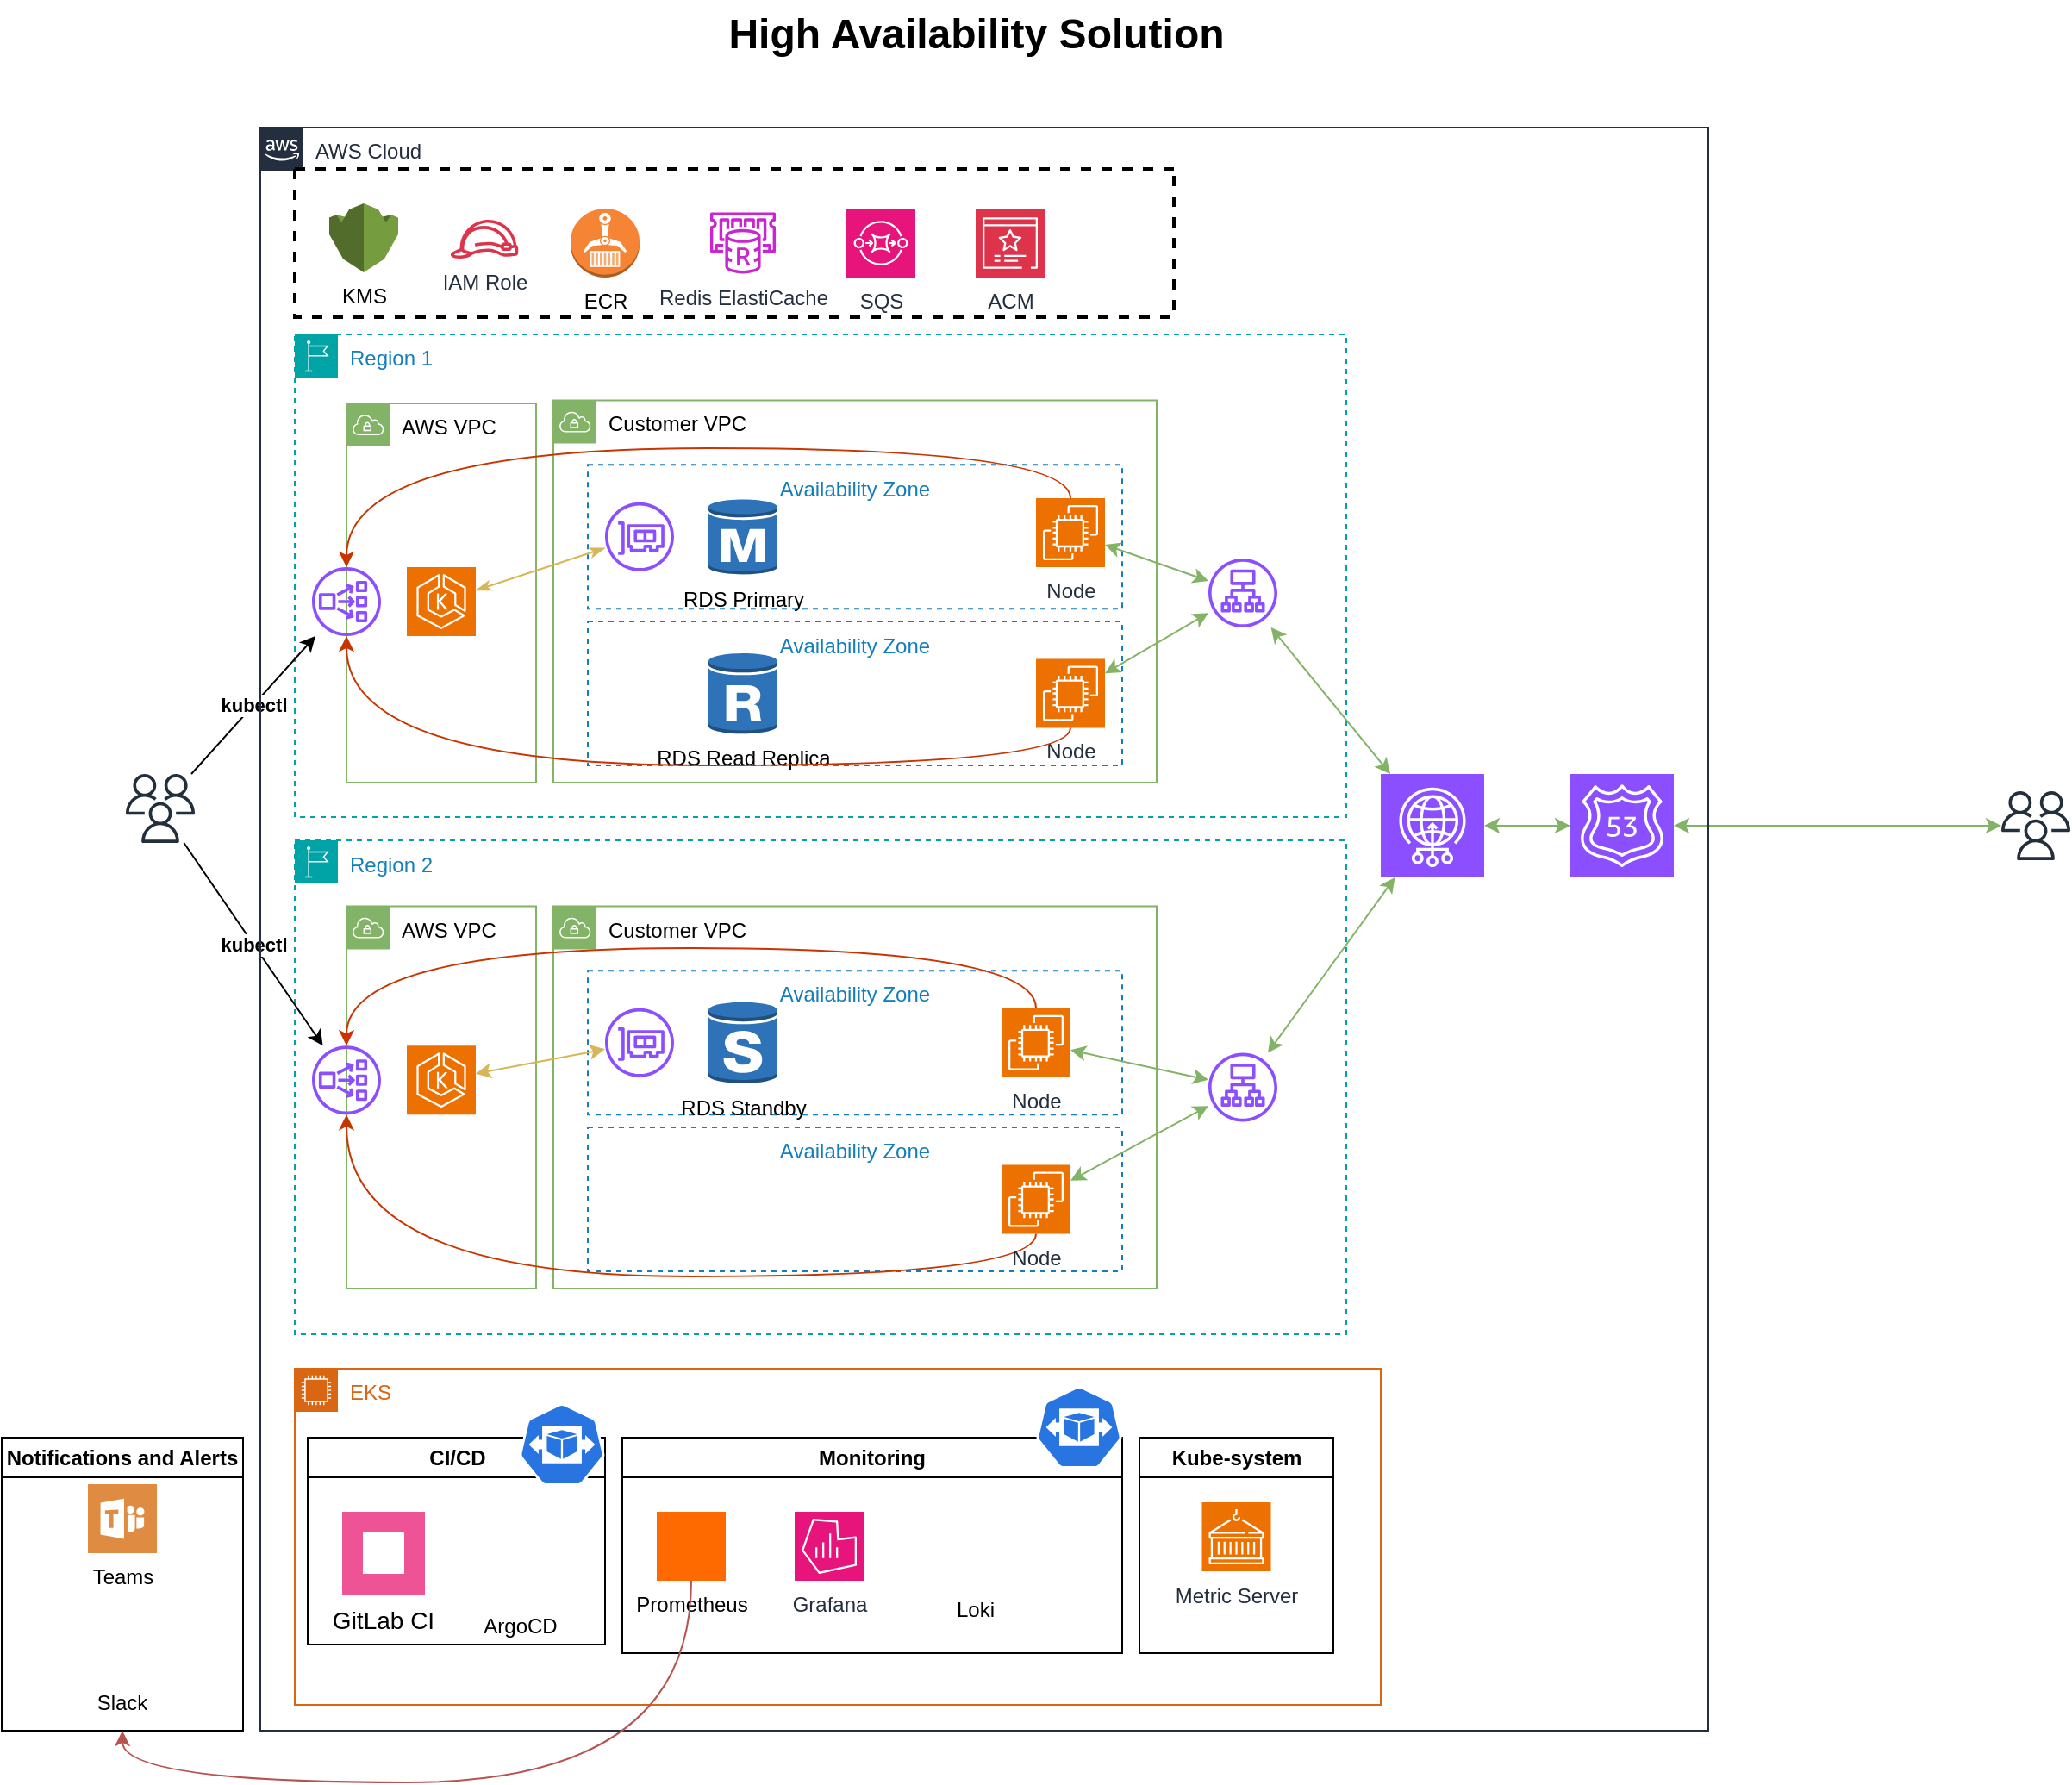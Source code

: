 <mxfile version="26.0.9">
  <diagram id="Ht1M8jgEwFfnCIfOTk4-" name="Page-1">
    <mxGraphModel dx="472" dy="820" grid="1" gridSize="10" guides="1" tooltips="1" connect="1" arrows="1" fold="1" page="1" pageScale="1" pageWidth="1169" pageHeight="827" math="0" shadow="0">
      <root>
        <mxCell id="0" />
        <mxCell id="1" parent="0" />
        <mxCell id="UEzPUAAOIrF-is8g5C7q-88" value="" style="edgeStyle=orthogonalEdgeStyle;rounded=0;orthogonalLoop=1;jettySize=auto;html=1;endArrow=open;endFill=0;strokeWidth=2;" parent="1" edge="1">
          <mxGeometry relative="1" as="geometry">
            <mxPoint x="168" y="179" as="sourcePoint" />
          </mxGeometry>
        </mxCell>
        <mxCell id="UEzPUAAOIrF-is8g5C7q-89" value="" style="edgeStyle=orthogonalEdgeStyle;rounded=0;orthogonalLoop=1;jettySize=auto;html=1;endArrow=open;endFill=0;strokeWidth=2;" parent="1" edge="1">
          <mxGeometry relative="1" as="geometry">
            <Array as="points">
              <mxPoint x="248" y="350" />
            </Array>
            <mxPoint x="247.526" y="218" as="sourcePoint" />
          </mxGeometry>
        </mxCell>
        <mxCell id="UEzPUAAOIrF-is8g5C7q-104" style="edgeStyle=orthogonalEdgeStyle;rounded=0;orthogonalLoop=1;jettySize=auto;html=1;endArrow=open;endFill=0;strokeWidth=2;" parent="1" edge="1">
          <mxGeometry relative="1" as="geometry">
            <mxPoint x="1057.5" y="218" as="sourcePoint" />
          </mxGeometry>
        </mxCell>
        <mxCell id="UEzPUAAOIrF-is8g5C7q-90" value="" style="edgeStyle=orthogonalEdgeStyle;rounded=0;orthogonalLoop=1;jettySize=auto;html=1;endArrow=open;endFill=0;strokeWidth=2;" parent="1" edge="1">
          <mxGeometry relative="1" as="geometry">
            <mxPoint x="480" y="349.053" as="targetPoint" />
          </mxGeometry>
        </mxCell>
        <mxCell id="UEzPUAAOIrF-is8g5C7q-91" value="" style="edgeStyle=orthogonalEdgeStyle;rounded=0;orthogonalLoop=1;jettySize=auto;html=1;endArrow=open;endFill=0;strokeWidth=2;" parent="1" edge="1">
          <mxGeometry relative="1" as="geometry">
            <mxPoint x="600" y="349" as="targetPoint" />
          </mxGeometry>
        </mxCell>
        <mxCell id="UEzPUAAOIrF-is8g5C7q-92" value="" style="edgeStyle=orthogonalEdgeStyle;rounded=0;orthogonalLoop=1;jettySize=auto;html=1;endArrow=open;endFill=0;strokeWidth=2;" parent="1" edge="1">
          <mxGeometry relative="1" as="geometry">
            <mxPoint x="723" y="349" as="targetPoint" />
          </mxGeometry>
        </mxCell>
        <mxCell id="UEzPUAAOIrF-is8g5C7q-101" value="" style="edgeStyle=orthogonalEdgeStyle;rounded=0;orthogonalLoop=1;jettySize=auto;html=1;endArrow=open;endFill=0;strokeWidth=2;" parent="1" edge="1">
          <mxGeometry relative="1" as="geometry">
            <mxPoint x="1018.5" y="349" as="sourcePoint" />
          </mxGeometry>
        </mxCell>
        <mxCell id="_5oGrvyWEHOWmhBWFbZB-9" value="Region 1" style="points=[[0,0],[0.25,0],[0.5,0],[0.75,0],[1,0],[1,0.25],[1,0.5],[1,0.75],[1,1],[0.75,1],[0.5,1],[0.25,1],[0,1],[0,0.75],[0,0.5],[0,0.25]];outlineConnect=0;gradientColor=none;html=1;whiteSpace=wrap;fontSize=12;fontStyle=0;container=1;pointerEvents=0;collapsible=0;recursiveResize=0;shape=mxgraph.aws4.group;grIcon=mxgraph.aws4.group_region;strokeColor=#00A4A6;fillColor=none;verticalAlign=top;align=left;spacingLeft=30;fontColor=#147EBA;dashed=1;" parent="1" vertex="1">
          <mxGeometry x="190" y="534" width="610" height="280" as="geometry" />
        </mxCell>
        <mxCell id="_5oGrvyWEHOWmhBWFbZB-32" value="Availability Zone" style="fillColor=none;strokeColor=#147EBA;dashed=1;verticalAlign=top;fontStyle=0;fontColor=#147EBA;whiteSpace=wrap;html=1;" parent="_5oGrvyWEHOWmhBWFbZB-9" vertex="1">
          <mxGeometry x="170" y="166.5" width="310" height="83.5" as="geometry" />
        </mxCell>
        <mxCell id="_5oGrvyWEHOWmhBWFbZB-31" value="Availability Zone" style="fillColor=none;strokeColor=#147EBA;dashed=1;verticalAlign=top;fontStyle=0;fontColor=#147EBA;whiteSpace=wrap;html=1;" parent="_5oGrvyWEHOWmhBWFbZB-9" vertex="1">
          <mxGeometry x="170" y="75.62" width="310" height="83.5" as="geometry" />
        </mxCell>
        <mxCell id="_5oGrvyWEHOWmhBWFbZB-30" value="Customer VPC" style="sketch=0;outlineConnect=0;html=1;whiteSpace=wrap;fontSize=12;fontStyle=0;shape=mxgraph.aws4.group;grIcon=mxgraph.aws4.group_vpc;strokeColor=#82b366;fillColor=none;verticalAlign=top;align=left;spacingLeft=30;dashed=0;" parent="_5oGrvyWEHOWmhBWFbZB-9" vertex="1">
          <mxGeometry x="150" y="38.25" width="350" height="221.75" as="geometry" />
        </mxCell>
        <mxCell id="_5oGrvyWEHOWmhBWFbZB-12" value="AWS VPC" style="sketch=0;outlineConnect=0;html=1;whiteSpace=wrap;fontSize=12;fontStyle=0;shape=mxgraph.aws4.group;grIcon=mxgraph.aws4.group_vpc;strokeColor=#82b366;fillColor=none;verticalAlign=top;align=left;spacingLeft=30;dashed=0;" parent="_5oGrvyWEHOWmhBWFbZB-9" vertex="1">
          <mxGeometry x="30" y="40" width="110" height="220" as="geometry" />
        </mxCell>
        <mxCell id="_5oGrvyWEHOWmhBWFbZB-15" value="" style="sketch=0;points=[[0,0,0],[0.25,0,0],[0.5,0,0],[0.75,0,0],[1,0,0],[0,1,0],[0.25,1,0],[0.5,1,0],[0.75,1,0],[1,1,0],[0,0.25,0],[0,0.5,0],[0,0.75,0],[1,0.25,0],[1,0.5,0],[1,0.75,0]];outlineConnect=0;fontColor=#232F3E;fillColor=#ED7100;strokeColor=#ffffff;dashed=0;verticalLabelPosition=bottom;verticalAlign=top;align=center;html=1;fontSize=12;fontStyle=0;aspect=fixed;shape=mxgraph.aws4.resourceIcon;resIcon=mxgraph.aws4.eks;" parent="_5oGrvyWEHOWmhBWFbZB-9" vertex="1">
          <mxGeometry x="65" y="135" width="40" height="40" as="geometry" />
        </mxCell>
        <mxCell id="_5oGrvyWEHOWmhBWFbZB-18" value="" style="sketch=0;outlineConnect=0;fontColor=#232F3E;gradientColor=none;fillColor=#8C4FFF;strokeColor=none;dashed=0;verticalLabelPosition=bottom;verticalAlign=top;align=center;html=1;fontSize=12;fontStyle=0;aspect=fixed;pointerEvents=1;shape=mxgraph.aws4.network_load_balancer;" parent="_5oGrvyWEHOWmhBWFbZB-9" vertex="1">
          <mxGeometry x="10" y="135" width="40" height="40" as="geometry" />
        </mxCell>
        <mxCell id="_5oGrvyWEHOWmhBWFbZB-43" style="edgeStyle=orthogonalEdgeStyle;rounded=0;orthogonalLoop=1;jettySize=auto;html=1;curved=1;fillColor=#fa6800;strokeColor=#C73500;" parent="_5oGrvyWEHOWmhBWFbZB-9" source="_5oGrvyWEHOWmhBWFbZB-33" target="_5oGrvyWEHOWmhBWFbZB-18" edge="1">
          <mxGeometry relative="1" as="geometry">
            <Array as="points">
              <mxPoint x="450" y="66" />
              <mxPoint x="30" y="66" />
            </Array>
          </mxGeometry>
        </mxCell>
        <mxCell id="_5oGrvyWEHOWmhBWFbZB-33" value="Node" style="sketch=0;points=[[0,0,0],[0.25,0,0],[0.5,0,0],[0.75,0,0],[1,0,0],[0,1,0],[0.25,1,0],[0.5,1,0],[0.75,1,0],[1,1,0],[0,0.25,0],[0,0.5,0],[0,0.75,0],[1,0.25,0],[1,0.5,0],[1,0.75,0]];outlineConnect=0;fontColor=#232F3E;fillColor=#ED7100;strokeColor=#ffffff;dashed=0;verticalLabelPosition=bottom;verticalAlign=top;align=center;html=1;fontSize=12;fontStyle=0;aspect=fixed;shape=mxgraph.aws4.resourceIcon;resIcon=mxgraph.aws4.ec2;" parent="_5oGrvyWEHOWmhBWFbZB-9" vertex="1">
          <mxGeometry x="430" y="95" width="40" height="40" as="geometry" />
        </mxCell>
        <mxCell id="_5oGrvyWEHOWmhBWFbZB-38" style="rounded=0;orthogonalLoop=1;jettySize=auto;html=1;startArrow=classicThin;startFill=1;endArrow=classicThin;endFill=1;fillColor=#fff2cc;strokeColor=#d6b656;gradientColor=#ffd966;" parent="_5oGrvyWEHOWmhBWFbZB-9" source="_5oGrvyWEHOWmhBWFbZB-36" target="_5oGrvyWEHOWmhBWFbZB-15" edge="1">
          <mxGeometry relative="1" as="geometry" />
        </mxCell>
        <mxCell id="_5oGrvyWEHOWmhBWFbZB-36" value="" style="sketch=0;outlineConnect=0;fontColor=#232F3E;gradientColor=none;fillColor=#8C4FFF;strokeColor=none;dashed=0;verticalLabelPosition=bottom;verticalAlign=top;align=center;html=1;fontSize=12;fontStyle=0;aspect=fixed;pointerEvents=1;shape=mxgraph.aws4.elastic_network_interface;" parent="_5oGrvyWEHOWmhBWFbZB-9" vertex="1">
          <mxGeometry x="180" y="97.37" width="40" height="40" as="geometry" />
        </mxCell>
        <mxCell id="_5oGrvyWEHOWmhBWFbZB-56" style="rounded=0;orthogonalLoop=1;jettySize=auto;html=1;startArrow=classic;startFill=1;fillColor=#d5e8d4;strokeColor=#82b366;" parent="_5oGrvyWEHOWmhBWFbZB-9" source="_5oGrvyWEHOWmhBWFbZB-45" target="_5oGrvyWEHOWmhBWFbZB-33" edge="1">
          <mxGeometry relative="1" as="geometry" />
        </mxCell>
        <mxCell id="_5oGrvyWEHOWmhBWFbZB-45" value="" style="sketch=0;outlineConnect=0;fontColor=#232F3E;gradientColor=none;fillColor=#8C4FFF;strokeColor=none;dashed=0;verticalLabelPosition=bottom;verticalAlign=top;align=center;html=1;fontSize=12;fontStyle=0;aspect=fixed;pointerEvents=1;shape=mxgraph.aws4.application_load_balancer;" parent="_5oGrvyWEHOWmhBWFbZB-9" vertex="1">
          <mxGeometry x="530" y="130" width="40" height="40" as="geometry" />
        </mxCell>
        <mxCell id="_5oGrvyWEHOWmhBWFbZB-96" value="RDS Primary" style="outlineConnect=0;dashed=0;verticalLabelPosition=bottom;verticalAlign=top;align=center;html=1;shape=mxgraph.aws3.rds_db_instance;fillColor=#2E73B8;gradientColor=none;" parent="_5oGrvyWEHOWmhBWFbZB-9" vertex="1">
          <mxGeometry x="240" y="95" width="40" height="45" as="geometry" />
        </mxCell>
        <mxCell id="_5oGrvyWEHOWmhBWFbZB-97" value="RDS Read Replica" style="outlineConnect=0;dashed=0;verticalLabelPosition=bottom;verticalAlign=top;align=center;html=1;shape=mxgraph.aws3.rds_db_instance_read_replica;fillColor=#2E73B8;gradientColor=none;" parent="_5oGrvyWEHOWmhBWFbZB-9" vertex="1">
          <mxGeometry x="240" y="184.12" width="40" height="48.25" as="geometry" />
        </mxCell>
        <mxCell id="_5oGrvyWEHOWmhBWFbZB-10" value="Region 2" style="points=[[0,0],[0.25,0],[0.5,0],[0.75,0],[1,0],[1,0.25],[1,0.5],[1,0.75],[1,1],[0.75,1],[0.5,1],[0.25,1],[0,1],[0,0.75],[0,0.5],[0,0.25]];outlineConnect=0;gradientColor=none;html=1;whiteSpace=wrap;fontSize=12;fontStyle=0;container=1;pointerEvents=0;collapsible=0;recursiveResize=0;shape=mxgraph.aws4.group;grIcon=mxgraph.aws4.group_region;strokeColor=#00A4A6;fillColor=none;verticalAlign=top;align=left;spacingLeft=30;fontColor=#147EBA;dashed=1;" parent="1" vertex="1">
          <mxGeometry x="190" y="827.5" width="610" height="286.5" as="geometry" />
        </mxCell>
        <mxCell id="_5oGrvyWEHOWmhBWFbZB-20" value="Customer VPC" style="sketch=0;outlineConnect=0;html=1;whiteSpace=wrap;fontSize=12;fontStyle=0;shape=mxgraph.aws4.group;grIcon=mxgraph.aws4.group_vpc;strokeColor=#82b366;fillColor=none;verticalAlign=top;align=left;spacingLeft=30;dashed=0;" parent="_5oGrvyWEHOWmhBWFbZB-10" vertex="1">
          <mxGeometry x="150" y="38.25" width="350" height="221.75" as="geometry" />
        </mxCell>
        <mxCell id="_5oGrvyWEHOWmhBWFbZB-16" value="AWS VPC" style="sketch=0;outlineConnect=0;html=1;whiteSpace=wrap;fontSize=12;fontStyle=0;shape=mxgraph.aws4.group;grIcon=mxgraph.aws4.group_vpc;strokeColor=#82b366;fillColor=none;verticalAlign=top;align=left;spacingLeft=30;dashed=0;" parent="_5oGrvyWEHOWmhBWFbZB-10" vertex="1">
          <mxGeometry x="30" y="38.25" width="110" height="221.75" as="geometry" />
        </mxCell>
        <mxCell id="_5oGrvyWEHOWmhBWFbZB-17" value="" style="sketch=0;points=[[0,0,0],[0.25,0,0],[0.5,0,0],[0.75,0,0],[1,0,0],[0,1,0],[0.25,1,0],[0.5,1,0],[0.75,1,0],[1,1,0],[0,0.25,0],[0,0.5,0],[0,0.75,0],[1,0.25,0],[1,0.5,0],[1,0.75,0]];outlineConnect=0;fontColor=#232F3E;fillColor=#ED7100;strokeColor=#ffffff;dashed=0;verticalLabelPosition=bottom;verticalAlign=top;align=center;html=1;fontSize=12;fontStyle=0;aspect=fixed;shape=mxgraph.aws4.resourceIcon;resIcon=mxgraph.aws4.eks;" parent="_5oGrvyWEHOWmhBWFbZB-10" vertex="1">
          <mxGeometry x="65" y="119.12" width="40" height="40" as="geometry" />
        </mxCell>
        <mxCell id="_5oGrvyWEHOWmhBWFbZB-19" value="" style="sketch=0;outlineConnect=0;fontColor=#232F3E;gradientColor=none;fillColor=#8C4FFF;strokeColor=none;dashed=0;verticalLabelPosition=bottom;verticalAlign=top;align=center;html=1;fontSize=12;fontStyle=0;aspect=fixed;pointerEvents=1;shape=mxgraph.aws4.network_load_balancer;" parent="_5oGrvyWEHOWmhBWFbZB-10" vertex="1">
          <mxGeometry x="10" y="119.12" width="40" height="40" as="geometry" />
        </mxCell>
        <mxCell id="_5oGrvyWEHOWmhBWFbZB-26" value="Availability Zone" style="fillColor=none;strokeColor=#147EBA;dashed=1;verticalAlign=top;fontStyle=0;fontColor=#147EBA;whiteSpace=wrap;html=1;" parent="_5oGrvyWEHOWmhBWFbZB-10" vertex="1">
          <mxGeometry x="170" y="75.62" width="310" height="83.5" as="geometry" />
        </mxCell>
        <mxCell id="_5oGrvyWEHOWmhBWFbZB-27" value="Availability Zone" style="fillColor=none;strokeColor=#147EBA;dashed=1;verticalAlign=top;fontStyle=0;fontColor=#147EBA;whiteSpace=wrap;html=1;" parent="_5oGrvyWEHOWmhBWFbZB-10" vertex="1">
          <mxGeometry x="170" y="166.5" width="310" height="83.5" as="geometry" />
        </mxCell>
        <mxCell id="_5oGrvyWEHOWmhBWFbZB-42" style="edgeStyle=orthogonalEdgeStyle;rounded=0;orthogonalLoop=1;jettySize=auto;html=1;curved=1;fillColor=#fa6800;strokeColor=#C73500;" parent="_5oGrvyWEHOWmhBWFbZB-10" source="_5oGrvyWEHOWmhBWFbZB-29" target="_5oGrvyWEHOWmhBWFbZB-19" edge="1">
          <mxGeometry relative="1" as="geometry">
            <Array as="points">
              <mxPoint x="430" y="253" />
              <mxPoint x="30" y="253" />
            </Array>
          </mxGeometry>
        </mxCell>
        <mxCell id="_5oGrvyWEHOWmhBWFbZB-55" style="rounded=0;orthogonalLoop=1;jettySize=auto;html=1;fillColor=#d5e8d4;strokeColor=#82b366;startArrow=classic;startFill=1;" parent="_5oGrvyWEHOWmhBWFbZB-10" source="_5oGrvyWEHOWmhBWFbZB-29" target="_5oGrvyWEHOWmhBWFbZB-46" edge="1">
          <mxGeometry relative="1" as="geometry" />
        </mxCell>
        <mxCell id="_5oGrvyWEHOWmhBWFbZB-29" value="Node" style="sketch=0;points=[[0,0,0],[0.25,0,0],[0.5,0,0],[0.75,0,0],[1,0,0],[0,1,0],[0.25,1,0],[0.5,1,0],[0.75,1,0],[1,1,0],[0,0.25,0],[0,0.5,0],[0,0.75,0],[1,0.25,0],[1,0.5,0],[1,0.75,0]];outlineConnect=0;fontColor=#232F3E;fillColor=#ED7100;strokeColor=#ffffff;dashed=0;verticalLabelPosition=bottom;verticalAlign=top;align=center;html=1;fontSize=12;fontStyle=0;aspect=fixed;shape=mxgraph.aws4.resourceIcon;resIcon=mxgraph.aws4.ec2;" parent="_5oGrvyWEHOWmhBWFbZB-10" vertex="1">
          <mxGeometry x="410" y="188.25" width="40" height="40" as="geometry" />
        </mxCell>
        <mxCell id="_5oGrvyWEHOWmhBWFbZB-39" style="rounded=0;orthogonalLoop=1;jettySize=auto;html=1;startArrow=classic;startFill=1;fillColor=#fff2cc;strokeColor=#d6b656;gradientColor=#ffd966;" parent="_5oGrvyWEHOWmhBWFbZB-10" source="_5oGrvyWEHOWmhBWFbZB-37" target="_5oGrvyWEHOWmhBWFbZB-17" edge="1">
          <mxGeometry relative="1" as="geometry" />
        </mxCell>
        <mxCell id="_5oGrvyWEHOWmhBWFbZB-37" value="" style="sketch=0;outlineConnect=0;fontColor=#232F3E;gradientColor=none;fillColor=#8C4FFF;strokeColor=none;dashed=0;verticalLabelPosition=bottom;verticalAlign=top;align=center;html=1;fontSize=12;fontStyle=0;aspect=fixed;pointerEvents=1;shape=mxgraph.aws4.elastic_network_interface;" parent="_5oGrvyWEHOWmhBWFbZB-10" vertex="1">
          <mxGeometry x="180" y="97.37" width="40" height="40" as="geometry" />
        </mxCell>
        <mxCell id="_5oGrvyWEHOWmhBWFbZB-46" value="" style="sketch=0;outlineConnect=0;fontColor=#232F3E;gradientColor=none;fillColor=#8C4FFF;strokeColor=none;dashed=0;verticalLabelPosition=bottom;verticalAlign=top;align=center;html=1;fontSize=12;fontStyle=0;aspect=fixed;pointerEvents=1;shape=mxgraph.aws4.application_load_balancer;" parent="_5oGrvyWEHOWmhBWFbZB-10" vertex="1">
          <mxGeometry x="530" y="123.25" width="40" height="40" as="geometry" />
        </mxCell>
        <mxCell id="_5oGrvyWEHOWmhBWFbZB-23" value="&lt;b&gt;kubectl&lt;/b&gt;" style="rounded=0;orthogonalLoop=1;jettySize=auto;html=1;" parent="1" source="_5oGrvyWEHOWmhBWFbZB-22" target="_5oGrvyWEHOWmhBWFbZB-18" edge="1">
          <mxGeometry relative="1" as="geometry" />
        </mxCell>
        <mxCell id="_5oGrvyWEHOWmhBWFbZB-24" value="&lt;b&gt;kubectl&lt;/b&gt;" style="rounded=0;orthogonalLoop=1;jettySize=auto;html=1;" parent="1" source="_5oGrvyWEHOWmhBWFbZB-22" target="_5oGrvyWEHOWmhBWFbZB-19" edge="1">
          <mxGeometry relative="1" as="geometry" />
        </mxCell>
        <mxCell id="_5oGrvyWEHOWmhBWFbZB-22" value="" style="sketch=0;outlineConnect=0;fontColor=#232F3E;gradientColor=none;fillColor=#232F3D;strokeColor=none;dashed=0;verticalLabelPosition=bottom;verticalAlign=top;align=center;html=1;fontSize=12;fontStyle=0;aspect=fixed;pointerEvents=1;shape=mxgraph.aws4.users;" parent="1" vertex="1">
          <mxGeometry x="92" y="789" width="40" height="40" as="geometry" />
        </mxCell>
        <mxCell id="_5oGrvyWEHOWmhBWFbZB-52" style="rounded=0;orthogonalLoop=1;jettySize=auto;html=1;fillColor=#d5e8d4;strokeColor=#82b366;startArrow=classic;startFill=1;" parent="1" source="_5oGrvyWEHOWmhBWFbZB-47" target="_5oGrvyWEHOWmhBWFbZB-45" edge="1">
          <mxGeometry relative="1" as="geometry" />
        </mxCell>
        <mxCell id="_5oGrvyWEHOWmhBWFbZB-53" style="rounded=0;orthogonalLoop=1;jettySize=auto;html=1;startArrow=classic;startFill=1;fillColor=#d5e8d4;strokeColor=#82b366;" parent="1" source="_5oGrvyWEHOWmhBWFbZB-47" target="_5oGrvyWEHOWmhBWFbZB-46" edge="1">
          <mxGeometry relative="1" as="geometry" />
        </mxCell>
        <mxCell id="_5oGrvyWEHOWmhBWFbZB-51" style="edgeStyle=orthogonalEdgeStyle;rounded=0;orthogonalLoop=1;jettySize=auto;html=1;fillColor=#d5e8d4;strokeColor=#82b366;startArrow=classic;startFill=1;" parent="1" source="_5oGrvyWEHOWmhBWFbZB-50" target="_5oGrvyWEHOWmhBWFbZB-48" edge="1">
          <mxGeometry relative="1" as="geometry" />
        </mxCell>
        <mxCell id="_5oGrvyWEHOWmhBWFbZB-50" value="" style="sketch=0;outlineConnect=0;fontColor=#232F3E;gradientColor=none;fillColor=#232F3D;strokeColor=none;dashed=0;verticalLabelPosition=bottom;verticalAlign=top;align=center;html=1;fontSize=12;fontStyle=0;aspect=fixed;pointerEvents=1;shape=mxgraph.aws4.users;" parent="1" vertex="1">
          <mxGeometry x="1180" y="799" width="40" height="40" as="geometry" />
        </mxCell>
        <mxCell id="_5oGrvyWEHOWmhBWFbZB-69" value="AWS Cloud" style="points=[[0,0],[0.25,0],[0.5,0],[0.75,0],[1,0],[1,0.25],[1,0.5],[1,0.75],[1,1],[0.75,1],[0.5,1],[0.25,1],[0,1],[0,0.75],[0,0.5],[0,0.25]];outlineConnect=0;gradientColor=none;html=1;whiteSpace=wrap;fontSize=12;fontStyle=0;container=1;pointerEvents=0;collapsible=0;recursiveResize=0;shape=mxgraph.aws4.group;grIcon=mxgraph.aws4.group_aws_cloud_alt;strokeColor=#232F3E;fillColor=none;verticalAlign=top;align=left;spacingLeft=30;fontColor=#232F3E;dashed=0;" parent="1" vertex="1">
          <mxGeometry x="170" y="414" width="840" height="930" as="geometry" />
        </mxCell>
        <mxCell id="_5oGrvyWEHOWmhBWFbZB-71" value="" style="swimlane;startSize=0;dashed=1;strokeWidth=2;" parent="_5oGrvyWEHOWmhBWFbZB-69" vertex="1">
          <mxGeometry x="20" y="24" width="510" height="86" as="geometry" />
        </mxCell>
        <mxCell id="_5oGrvyWEHOWmhBWFbZB-68" value="KMS" style="outlineConnect=0;dashed=0;verticalLabelPosition=bottom;verticalAlign=top;align=center;html=1;shape=mxgraph.aws3.kms;fillColor=#759C3E;gradientColor=none;" parent="_5oGrvyWEHOWmhBWFbZB-71" vertex="1">
          <mxGeometry x="20" y="20" width="40" height="40" as="geometry" />
        </mxCell>
        <mxCell id="_5oGrvyWEHOWmhBWFbZB-72" value="IAM Role" style="sketch=0;outlineConnect=0;fontColor=#232F3E;gradientColor=none;fillColor=#DD344C;strokeColor=none;dashed=0;verticalLabelPosition=bottom;verticalAlign=top;align=center;html=1;fontSize=12;fontStyle=0;aspect=fixed;pointerEvents=1;shape=mxgraph.aws4.role;" parent="_5oGrvyWEHOWmhBWFbZB-71" vertex="1">
          <mxGeometry x="90" y="29.5" width="40" height="22.56" as="geometry" />
        </mxCell>
        <mxCell id="_5oGrvyWEHOWmhBWFbZB-73" value="ECR" style="outlineConnect=0;dashed=0;verticalLabelPosition=bottom;verticalAlign=top;align=center;html=1;shape=mxgraph.aws3.ecr;fillColor=#F58534;gradientColor=none;" parent="_5oGrvyWEHOWmhBWFbZB-71" vertex="1">
          <mxGeometry x="160" y="23" width="40" height="40" as="geometry" />
        </mxCell>
        <mxCell id="_5oGrvyWEHOWmhBWFbZB-93" value="Redis ElastiCache" style="sketch=0;outlineConnect=0;fontColor=#232F3E;gradientColor=none;fillColor=#C925D1;strokeColor=none;dashed=0;verticalLabelPosition=bottom;verticalAlign=top;align=center;html=1;fontSize=12;fontStyle=0;aspect=fixed;pointerEvents=1;shape=mxgraph.aws4.elasticache_for_redis;" parent="_5oGrvyWEHOWmhBWFbZB-71" vertex="1">
          <mxGeometry x="240" y="25.31" width="40" height="35.38" as="geometry" />
        </mxCell>
        <mxCell id="_5oGrvyWEHOWmhBWFbZB-102" value="SQS" style="sketch=0;points=[[0,0,0],[0.25,0,0],[0.5,0,0],[0.75,0,0],[1,0,0],[0,1,0],[0.25,1,0],[0.5,1,0],[0.75,1,0],[1,1,0],[0,0.25,0],[0,0.5,0],[0,0.75,0],[1,0.25,0],[1,0.5,0],[1,0.75,0]];outlineConnect=0;fontColor=#232F3E;fillColor=#E7157B;strokeColor=#ffffff;dashed=0;verticalLabelPosition=bottom;verticalAlign=top;align=center;html=1;fontSize=12;fontStyle=0;aspect=fixed;shape=mxgraph.aws4.resourceIcon;resIcon=mxgraph.aws4.sqs;" parent="_5oGrvyWEHOWmhBWFbZB-71" vertex="1">
          <mxGeometry x="320" y="23" width="40" height="40" as="geometry" />
        </mxCell>
        <mxCell id="_5oGrvyWEHOWmhBWFbZB-103" value="ACM" style="sketch=0;points=[[0,0,0],[0.25,0,0],[0.5,0,0],[0.75,0,0],[1,0,0],[0,1,0],[0.25,1,0],[0.5,1,0],[0.75,1,0],[1,1,0],[0,0.25,0],[0,0.5,0],[0,0.75,0],[1,0.25,0],[1,0.5,0],[1,0.75,0]];outlineConnect=0;fontColor=#232F3E;fillColor=#DD344C;strokeColor=#ffffff;dashed=0;verticalLabelPosition=bottom;verticalAlign=top;align=center;html=1;fontSize=12;fontStyle=0;aspect=fixed;shape=mxgraph.aws4.resourceIcon;resIcon=mxgraph.aws4.certificate_manager_3;" parent="_5oGrvyWEHOWmhBWFbZB-71" vertex="1">
          <mxGeometry x="395" y="23" width="40" height="40" as="geometry" />
        </mxCell>
        <mxCell id="_5oGrvyWEHOWmhBWFbZB-59" value="EKS" style="points=[[0,0],[0.25,0],[0.5,0],[0.75,0],[1,0],[1,0.25],[1,0.5],[1,0.75],[1,1],[0.75,1],[0.5,1],[0.25,1],[0,1],[0,0.75],[0,0.5],[0,0.25]];outlineConnect=0;gradientColor=none;html=1;whiteSpace=wrap;fontSize=12;fontStyle=0;container=1;pointerEvents=0;collapsible=0;recursiveResize=0;shape=mxgraph.aws4.group;grIcon=mxgraph.aws4.group_ec2_instance_contents;strokeColor=#D86613;fillColor=none;verticalAlign=top;align=left;spacingLeft=30;fontColor=#D86613;dashed=0;" parent="_5oGrvyWEHOWmhBWFbZB-69" vertex="1">
          <mxGeometry x="20" y="720" width="630" height="195" as="geometry" />
        </mxCell>
        <mxCell id="_5oGrvyWEHOWmhBWFbZB-74" value="CI/CD" style="swimlane;whiteSpace=wrap;html=1;" parent="_5oGrvyWEHOWmhBWFbZB-59" vertex="1">
          <mxGeometry x="7.5" y="40" width="172.5" height="120" as="geometry" />
        </mxCell>
        <mxCell id="_5oGrvyWEHOWmhBWFbZB-75" value="GitLab CI" style="shape=rect;fillColor=#EE5396;aspect=fixed;resizable=0;labelPosition=center;verticalLabelPosition=bottom;align=center;verticalAlign=top;strokeColor=none;fontSize=14;" parent="_5oGrvyWEHOWmhBWFbZB-74" vertex="1">
          <mxGeometry x="20" y="43" width="48" height="48" as="geometry" />
        </mxCell>
        <mxCell id="_5oGrvyWEHOWmhBWFbZB-76" value="" style="fillColor=#ffffff;strokeColor=none;dashed=0;outlineConnect=0;html=1;labelPosition=center;verticalLabelPosition=bottom;verticalAlign=top;part=1;movable=0;resizable=0;rotatable=0;shape=mxgraph.ibm_cloud.logo--gitlab" parent="_5oGrvyWEHOWmhBWFbZB-75" vertex="1">
          <mxGeometry width="24" height="24" relative="1" as="geometry">
            <mxPoint x="12" y="12" as="offset" />
          </mxGeometry>
        </mxCell>
        <mxCell id="_5oGrvyWEHOWmhBWFbZB-81" value="ArgoCD" style="shape=image;verticalLabelPosition=bottom;labelBackgroundColor=default;verticalAlign=top;aspect=fixed;imageAspect=0;image=https://argo-cd.readthedocs.io/en/stable/assets/logo.png;" parent="_5oGrvyWEHOWmhBWFbZB-74" vertex="1">
          <mxGeometry x="95" y="38.5" width="57" height="57" as="geometry" />
        </mxCell>
        <mxCell id="_5oGrvyWEHOWmhBWFbZB-82" value="" style="aspect=fixed;sketch=0;html=1;dashed=0;whitespace=wrap;verticalLabelPosition=bottom;verticalAlign=top;fillColor=#2875E2;strokeColor=#ffffff;points=[[0.005,0.63,0],[0.1,0.2,0],[0.9,0.2,0],[0.5,0,0],[0.995,0.63,0],[0.72,0.99,0],[0.5,1,0],[0.28,0.99,0]];shape=mxgraph.kubernetes.icon2;prIcon=hpa" parent="_5oGrvyWEHOWmhBWFbZB-74" vertex="1">
          <mxGeometry x="122.5" y="-20" width="50" height="48" as="geometry" />
        </mxCell>
        <mxCell id="_5oGrvyWEHOWmhBWFbZB-64" value="Monitoring" style="swimlane;whiteSpace=wrap;html=1;" parent="_5oGrvyWEHOWmhBWFbZB-59" vertex="1">
          <mxGeometry x="190" y="40" width="290" height="125" as="geometry" />
        </mxCell>
        <mxCell id="_5oGrvyWEHOWmhBWFbZB-61" value="Prometheus" style="points=[];aspect=fixed;html=1;align=center;shadow=0;dashed=0;fillColor=#FF6A00;strokeColor=none;shape=mxgraph.alibaba_cloud.prometheus;verticalAlign=top;labelPosition=center;verticalLabelPosition=bottom;" parent="_5oGrvyWEHOWmhBWFbZB-64" vertex="1">
          <mxGeometry x="20" y="43.0" width="40" height="40" as="geometry" />
        </mxCell>
        <mxCell id="_5oGrvyWEHOWmhBWFbZB-65" value="Grafana" style="sketch=0;points=[[0,0,0],[0.25,0,0],[0.5,0,0],[0.75,0,0],[1,0,0],[0,1,0],[0.25,1,0],[0.5,1,0],[0.75,1,0],[1,1,0],[0,0.25,0],[0,0.5,0],[0,0.75,0],[1,0.25,0],[1,0.5,0],[1,0.75,0]];points=[[0,0,0],[0.25,0,0],[0.5,0,0],[0.75,0,0],[1,0,0],[0,1,0],[0.25,1,0],[0.5,1,0],[0.75,1,0],[1,1,0],[0,0.25,0],[0,0.5,0],[0,0.75,0],[1,0.25,0],[1,0.5,0],[1,0.75,0]];outlineConnect=0;fontColor=#232F3E;fillColor=#E7157B;strokeColor=#ffffff;dashed=0;verticalLabelPosition=bottom;verticalAlign=top;align=center;html=1;fontSize=12;fontStyle=0;aspect=fixed;shape=mxgraph.aws4.resourceIcon;resIcon=mxgraph.aws4.managed_service_for_grafana;" parent="_5oGrvyWEHOWmhBWFbZB-64" vertex="1">
          <mxGeometry x="100" y="43.0" width="40" height="40" as="geometry" />
        </mxCell>
        <mxCell id="_5oGrvyWEHOWmhBWFbZB-66" value="Loki" style="shape=image;verticalLabelPosition=bottom;labelBackgroundColor=default;verticalAlign=top;aspect=fixed;imageAspect=0;image=https://grafana.com/static/img/logos/logo-loki.svg;" parent="_5oGrvyWEHOWmhBWFbZB-64" vertex="1">
          <mxGeometry x="185" y="39.17" width="40" height="46.67" as="geometry" />
        </mxCell>
        <mxCell id="_5oGrvyWEHOWmhBWFbZB-63" value="Kube-system" style="swimlane;whiteSpace=wrap;html=1;" parent="_5oGrvyWEHOWmhBWFbZB-59" vertex="1">
          <mxGeometry x="490" y="40" width="112.5" height="125" as="geometry" />
        </mxCell>
        <mxCell id="_5oGrvyWEHOWmhBWFbZB-60" value="Metric Server" style="sketch=0;points=[[0,0,0],[0.25,0,0],[0.5,0,0],[0.75,0,0],[1,0,0],[0,1,0],[0.25,1,0],[0.5,1,0],[0.75,1,0],[1,1,0],[0,0.25,0],[0,0.5,0],[0,0.75,0],[1,0.25,0],[1,0.5,0],[1,0.75,0]];outlineConnect=0;fontColor=#232F3E;fillColor=#ED7100;strokeColor=#ffffff;dashed=0;verticalLabelPosition=bottom;verticalAlign=top;align=center;html=1;fontSize=12;fontStyle=0;aspect=fixed;shape=mxgraph.aws4.resourceIcon;resIcon=mxgraph.aws4.containers;" parent="_5oGrvyWEHOWmhBWFbZB-63" vertex="1">
          <mxGeometry x="36.25" y="37.5" width="40" height="40" as="geometry" />
        </mxCell>
        <mxCell id="_5oGrvyWEHOWmhBWFbZB-62" value="" style="aspect=fixed;sketch=0;html=1;dashed=0;whitespace=wrap;verticalLabelPosition=bottom;verticalAlign=top;fillColor=#2875E2;strokeColor=#ffffff;points=[[0.005,0.63,0],[0.1,0.2,0],[0.9,0.2,0],[0.5,0,0],[0.995,0.63,0],[0.72,0.99,0],[0.5,1,0],[0.28,0.99,0]];shape=mxgraph.kubernetes.icon2;prIcon=hpa" parent="_5oGrvyWEHOWmhBWFbZB-59" vertex="1">
          <mxGeometry x="430" y="10" width="50" height="48" as="geometry" />
        </mxCell>
        <mxCell id="_5oGrvyWEHOWmhBWFbZB-34" value="Node" style="sketch=0;points=[[0,0,0],[0.25,0,0],[0.5,0,0],[0.75,0,0],[1,0,0],[0,1,0],[0.25,1,0],[0.5,1,0],[0.75,1,0],[1,1,0],[0,0.25,0],[0,0.5,0],[0,0.75,0],[1,0.25,0],[1,0.5,0],[1,0.75,0]];outlineConnect=0;fontColor=#232F3E;fillColor=#ED7100;strokeColor=#ffffff;dashed=0;verticalLabelPosition=bottom;verticalAlign=top;align=center;html=1;fontSize=12;fontStyle=0;aspect=fixed;shape=mxgraph.aws4.resourceIcon;resIcon=mxgraph.aws4.ec2;" parent="_5oGrvyWEHOWmhBWFbZB-69" vertex="1">
          <mxGeometry x="450" y="308.25" width="40" height="40" as="geometry" />
        </mxCell>
        <mxCell id="_5oGrvyWEHOWmhBWFbZB-28" value="Node" style="sketch=0;points=[[0,0,0],[0.25,0,0],[0.5,0,0],[0.75,0,0],[1,0,0],[0,1,0],[0.25,1,0],[0.5,1,0],[0.75,1,0],[1,1,0],[0,0.25,0],[0,0.5,0],[0,0.75,0],[1,0.25,0],[1,0.5,0],[1,0.75,0]];outlineConnect=0;fontColor=#232F3E;fillColor=#ED7100;strokeColor=#ffffff;dashed=0;verticalLabelPosition=bottom;verticalAlign=top;align=center;html=1;fontSize=12;fontStyle=0;aspect=fixed;shape=mxgraph.aws4.resourceIcon;resIcon=mxgraph.aws4.ec2;" parent="_5oGrvyWEHOWmhBWFbZB-69" vertex="1">
          <mxGeometry x="430" y="510.87" width="40" height="40" as="geometry" />
        </mxCell>
        <mxCell id="_5oGrvyWEHOWmhBWFbZB-99" value="RDS Standby" style="outlineConnect=0;dashed=0;verticalLabelPosition=bottom;verticalAlign=top;align=center;html=1;shape=mxgraph.aws3.rds_db_instance_standby_multi_az;fillColor=#2E73B8;gradientColor=none;" parent="_5oGrvyWEHOWmhBWFbZB-69" vertex="1">
          <mxGeometry x="260" y="506.74" width="40" height="48.25" as="geometry" />
        </mxCell>
        <mxCell id="_5oGrvyWEHOWmhBWFbZB-47" value="" style="sketch=0;points=[[0,0,0],[0.25,0,0],[0.5,0,0],[0.75,0,0],[1,0,0],[0,1,0],[0.25,1,0],[0.5,1,0],[0.75,1,0],[1,1,0],[0,0.25,0],[0,0.5,0],[0,0.75,0],[1,0.25,0],[1,0.5,0],[1,0.75,0]];outlineConnect=0;fontColor=#232F3E;fillColor=#8C4FFF;strokeColor=#ffffff;dashed=0;verticalLabelPosition=bottom;verticalAlign=top;align=center;html=1;fontSize=12;fontStyle=0;aspect=fixed;shape=mxgraph.aws4.resourceIcon;resIcon=mxgraph.aws4.global_accelerator;" parent="_5oGrvyWEHOWmhBWFbZB-69" vertex="1">
          <mxGeometry x="650" y="375" width="60" height="60" as="geometry" />
        </mxCell>
        <mxCell id="_5oGrvyWEHOWmhBWFbZB-48" value="" style="sketch=0;points=[[0,0,0],[0.25,0,0],[0.5,0,0],[0.75,0,0],[1,0,0],[0,1,0],[0.25,1,0],[0.5,1,0],[0.75,1,0],[1,1,0],[0,0.25,0],[0,0.5,0],[0,0.75,0],[1,0.25,0],[1,0.5,0],[1,0.75,0]];outlineConnect=0;fontColor=#232F3E;fillColor=#8C4FFF;strokeColor=#ffffff;dashed=0;verticalLabelPosition=bottom;verticalAlign=top;align=center;html=1;fontSize=12;fontStyle=0;aspect=fixed;shape=mxgraph.aws4.resourceIcon;resIcon=mxgraph.aws4.route_53;" parent="_5oGrvyWEHOWmhBWFbZB-69" vertex="1">
          <mxGeometry x="760" y="375" width="60" height="60" as="geometry" />
        </mxCell>
        <mxCell id="_5oGrvyWEHOWmhBWFbZB-49" style="edgeStyle=orthogonalEdgeStyle;rounded=0;orthogonalLoop=1;jettySize=auto;html=1;fillColor=#d5e8d4;strokeColor=#82b366;startArrow=classic;startFill=1;" parent="_5oGrvyWEHOWmhBWFbZB-69" source="_5oGrvyWEHOWmhBWFbZB-48" target="_5oGrvyWEHOWmhBWFbZB-47" edge="1">
          <mxGeometry relative="1" as="geometry" />
        </mxCell>
        <mxCell id="_5oGrvyWEHOWmhBWFbZB-70" value="Notifications and Alerts" style="swimlane;whiteSpace=wrap;html=1;" parent="1" vertex="1">
          <mxGeometry x="20" y="1174" width="140" height="170" as="geometry" />
        </mxCell>
        <mxCell id="_5oGrvyWEHOWmhBWFbZB-67" value="Teams" style="sketch=0;pointerEvents=1;shadow=0;dashed=0;html=1;strokeColor=none;fillColor=#DF8C42;labelPosition=center;verticalLabelPosition=bottom;verticalAlign=top;align=center;outlineConnect=0;shape=mxgraph.veeam2.microsoft_teams;" parent="_5oGrvyWEHOWmhBWFbZB-70" vertex="1">
          <mxGeometry x="50" y="27" width="40" height="40" as="geometry" />
        </mxCell>
        <mxCell id="_5oGrvyWEHOWmhBWFbZB-90" value="Slack" style="shape=image;verticalLabelPosition=bottom;labelBackgroundColor=default;verticalAlign=top;aspect=fixed;imageAspect=0;image=https://cdn4.iconfinder.com/data/icons/logos-and-brands/512/306_Slack_logo-512.png;" parent="_5oGrvyWEHOWmhBWFbZB-70" vertex="1">
          <mxGeometry x="50" y="100" width="40" height="40" as="geometry" />
        </mxCell>
        <mxCell id="_5oGrvyWEHOWmhBWFbZB-92" style="edgeStyle=orthogonalEdgeStyle;rounded=0;orthogonalLoop=1;jettySize=auto;html=1;curved=1;fillColor=#f8cecc;strokeColor=#b85450;" parent="1" source="_5oGrvyWEHOWmhBWFbZB-61" target="_5oGrvyWEHOWmhBWFbZB-70" edge="1">
          <mxGeometry relative="1" as="geometry">
            <Array as="points">
              <mxPoint x="420" y="1374" />
              <mxPoint x="90" y="1374" />
            </Array>
          </mxGeometry>
        </mxCell>
        <mxCell id="_5oGrvyWEHOWmhBWFbZB-44" style="edgeStyle=orthogonalEdgeStyle;rounded=0;orthogonalLoop=1;jettySize=auto;html=1;curved=1;fillColor=#fa6800;strokeColor=#C73500;" parent="1" source="_5oGrvyWEHOWmhBWFbZB-34" target="_5oGrvyWEHOWmhBWFbZB-18" edge="1">
          <mxGeometry relative="1" as="geometry">
            <Array as="points">
              <mxPoint x="640" y="784" />
              <mxPoint x="220" y="784" />
            </Array>
          </mxGeometry>
        </mxCell>
        <mxCell id="_5oGrvyWEHOWmhBWFbZB-58" style="rounded=0;orthogonalLoop=1;jettySize=auto;html=1;startArrow=classic;startFill=1;fillColor=#d5e8d4;strokeColor=#82b366;" parent="1" source="_5oGrvyWEHOWmhBWFbZB-34" target="_5oGrvyWEHOWmhBWFbZB-45" edge="1">
          <mxGeometry relative="1" as="geometry" />
        </mxCell>
        <mxCell id="_5oGrvyWEHOWmhBWFbZB-41" style="edgeStyle=orthogonalEdgeStyle;rounded=0;orthogonalLoop=1;jettySize=auto;html=1;curved=1;fillColor=#fa6800;strokeColor=#C73500;" parent="1" source="_5oGrvyWEHOWmhBWFbZB-28" target="_5oGrvyWEHOWmhBWFbZB-19" edge="1">
          <mxGeometry relative="1" as="geometry">
            <Array as="points">
              <mxPoint x="620" y="890" />
              <mxPoint x="220" y="890" />
            </Array>
          </mxGeometry>
        </mxCell>
        <mxCell id="_5oGrvyWEHOWmhBWFbZB-54" style="rounded=0;orthogonalLoop=1;jettySize=auto;html=1;fillColor=#d5e8d4;strokeColor=#82b366;startArrow=classic;startFill=1;" parent="1" source="_5oGrvyWEHOWmhBWFbZB-46" target="_5oGrvyWEHOWmhBWFbZB-28" edge="1">
          <mxGeometry relative="1" as="geometry" />
        </mxCell>
        <mxCell id="_5oGrvyWEHOWmhBWFbZB-101" value="High Availability Solution" style="text;strokeColor=none;fillColor=none;html=1;fontSize=24;fontStyle=1;verticalAlign=middle;align=center;" parent="1" vertex="1">
          <mxGeometry x="435" y="340" width="300" height="40" as="geometry" />
        </mxCell>
      </root>
    </mxGraphModel>
  </diagram>
</mxfile>
